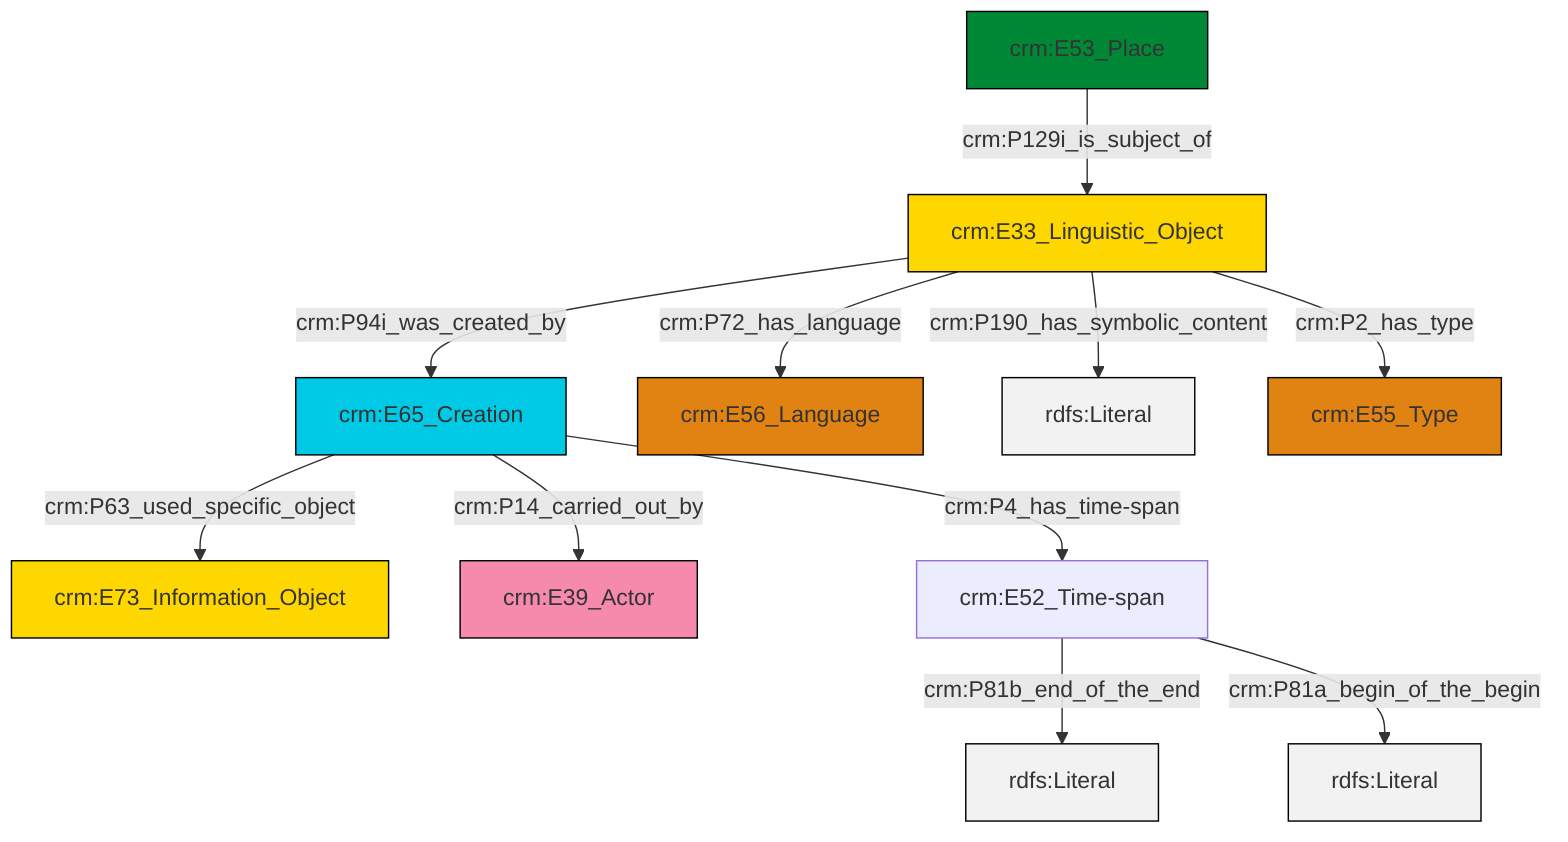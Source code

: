 graph TD
classDef Literal fill:#f2f2f2,stroke:#000000;
classDef CRM_Entity fill:#FFFFFF,stroke:#000000;
classDef Temporal_Entity fill:#00C9E6, stroke:#000000;
classDef Type fill:#E18312, stroke:#000000;
classDef Time-Span fill:#2C9C91, stroke:#000000;
classDef Appellation fill:#FFEB7F, stroke:#000000;
classDef Place fill:#008836, stroke:#000000;
classDef Persistent_Item fill:#B266B2, stroke:#000000;
classDef Conceptual_Object fill:#FFD700, stroke:#000000;
classDef Physical_Thing fill:#D2B48C, stroke:#000000;
classDef Actor fill:#f58aad, stroke:#000000;
classDef PC_Classes fill:#4ce600, stroke:#000000;
classDef Multi fill:#cccccc,stroke:#000000;

0["crm:E65_Creation"]:::Temporal_Entity -->|crm:P63_used_specific_object| 1["crm:E73_Information_Object"]:::Conceptual_Object
2["crm:E33_Linguistic_Object"]:::Conceptual_Object -->|crm:P94i_was_created_by| 0["crm:E65_Creation"]:::Temporal_Entity
2["crm:E33_Linguistic_Object"]:::Conceptual_Object -->|crm:P72_has_language| 4["crm:E56_Language"]:::Type
2["crm:E33_Linguistic_Object"]:::Conceptual_Object -->|crm:P190_has_symbolic_content| 5[rdfs:Literal]:::Literal
0["crm:E65_Creation"]:::Temporal_Entity -->|crm:P14_carried_out_by| 6["crm:E39_Actor"]:::Actor
0["crm:E65_Creation"]:::Temporal_Entity -->|crm:P4_has_time-span| 7["crm:E52_Time-span"]:::Default
7["crm:E52_Time-span"]:::Default -->|crm:P81b_end_of_the_end| 11[rdfs:Literal]:::Literal
2["crm:E33_Linguistic_Object"]:::Conceptual_Object -->|crm:P2_has_type| 8["crm:E55_Type"]:::Type
7["crm:E52_Time-span"]:::Default -->|crm:P81a_begin_of_the_begin| 13[rdfs:Literal]:::Literal
16["crm:E53_Place"]:::Place -->|crm:P129i_is_subject_of| 2["crm:E33_Linguistic_Object"]:::Conceptual_Object